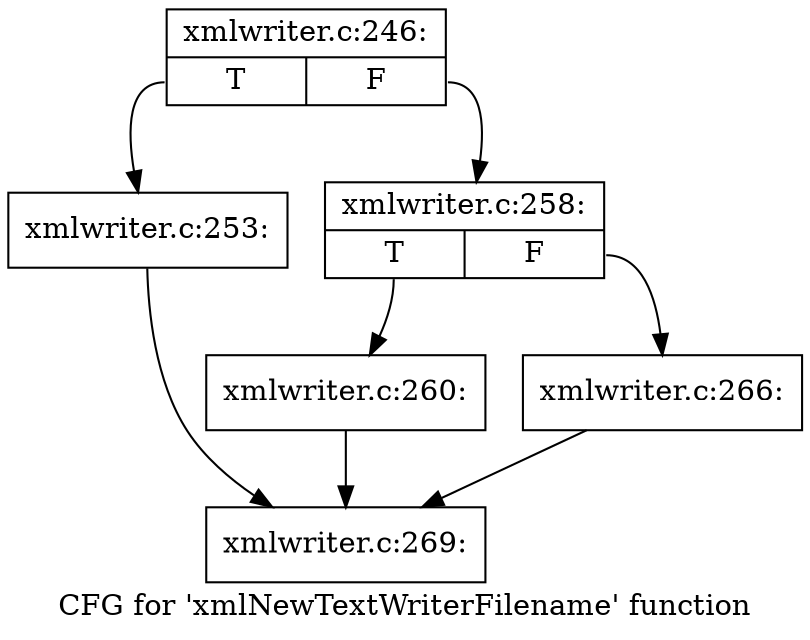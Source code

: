 digraph "CFG for 'xmlNewTextWriterFilename' function" {
	label="CFG for 'xmlNewTextWriterFilename' function";

	Node0x3edca40 [shape=record,label="{xmlwriter.c:246:|{<s0>T|<s1>F}}"];
	Node0x3edca40:s0 -> Node0x3eddd70;
	Node0x3edca40:s1 -> Node0x3ede190;
	Node0x3eddd70 [shape=record,label="{xmlwriter.c:253:}"];
	Node0x3eddd70 -> Node0x3edc100;
	Node0x3ede190 [shape=record,label="{xmlwriter.c:258:|{<s0>T|<s1>F}}"];
	Node0x3ede190:s0 -> Node0x3edea10;
	Node0x3ede190:s1 -> Node0x3edea60;
	Node0x3edea10 [shape=record,label="{xmlwriter.c:260:}"];
	Node0x3edea10 -> Node0x3edc100;
	Node0x3edea60 [shape=record,label="{xmlwriter.c:266:}"];
	Node0x3edea60 -> Node0x3edc100;
	Node0x3edc100 [shape=record,label="{xmlwriter.c:269:}"];
}
